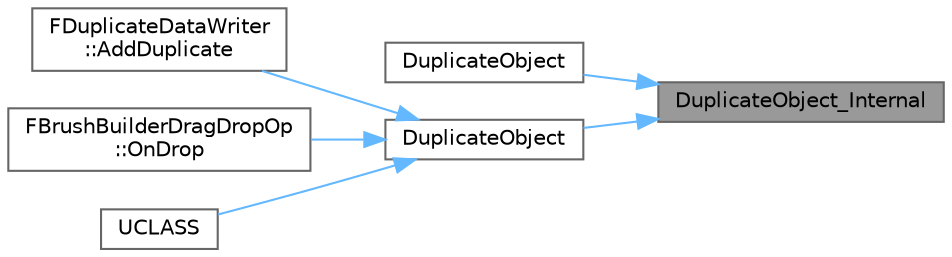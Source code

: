 digraph "DuplicateObject_Internal"
{
 // INTERACTIVE_SVG=YES
 // LATEX_PDF_SIZE
  bgcolor="transparent";
  edge [fontname=Helvetica,fontsize=10,labelfontname=Helvetica,labelfontsize=10];
  node [fontname=Helvetica,fontsize=10,shape=box,height=0.2,width=0.4];
  rankdir="RL";
  Node1 [id="Node000001",label="DuplicateObject_Internal",height=0.2,width=0.4,color="gray40", fillcolor="grey60", style="filled", fontcolor="black",tooltip="Convenience function for duplicating an object."];
  Node1 -> Node2 [id="edge1_Node000001_Node000002",dir="back",color="steelblue1",style="solid",tooltip=" "];
  Node2 [id="Node000002",label="DuplicateObject",height=0.2,width=0.4,color="grey40", fillcolor="white", style="filled",URL="$d0/da9/UObjectGlobals_8h.html#a3e209a85ce89bb2dbd5ad36a368e0331",tooltip=" "];
  Node1 -> Node3 [id="edge2_Node000001_Node000003",dir="back",color="steelblue1",style="solid",tooltip=" "];
  Node3 [id="Node000003",label="DuplicateObject",height=0.2,width=0.4,color="grey40", fillcolor="white", style="filled",URL="$d0/da9/UObjectGlobals_8h.html#a8ff72114ad0efa8cddd9ecdb79f4347f",tooltip="Convenience template for duplicating an object."];
  Node3 -> Node4 [id="edge3_Node000003_Node000004",dir="back",color="steelblue1",style="solid",tooltip=" "];
  Node4 [id="Node000004",label="FDuplicateDataWriter\l::AddDuplicate",height=0.2,width=0.4,color="grey40", fillcolor="white", style="filled",URL="$df/deb/classFDuplicateDataWriter.html#ac0d1627de84873170839c7eaa4b1fd4c",tooltip="Places a new duplicate in the DuplicatedObjects map as well as the UnserializedObjects list."];
  Node3 -> Node5 [id="edge4_Node000003_Node000005",dir="back",color="steelblue1",style="solid",tooltip=" "];
  Node5 [id="Node000005",label="FBrushBuilderDragDropOp\l::OnDrop",height=0.2,width=0.4,color="grey40", fillcolor="white", style="filled",URL="$dd/d3b/classFBrushBuilderDragDropOp.html#a98776e1f411eb39bea0071beccc0af23",tooltip="Invoked when the drag and drop operation has ended."];
  Node3 -> Node6 [id="edge5_Node000003_Node000006",dir="back",color="steelblue1",style="solid",tooltip=" "];
  Node6 [id="Node000006",label="UCLASS",height=0.2,width=0.4,color="grey40", fillcolor="white", style="filled",URL="$da/d0f/KismetSystemLibrary_8h.html#a423673fc0112544852d21aa5fa46cd19",tooltip=" "];
}
